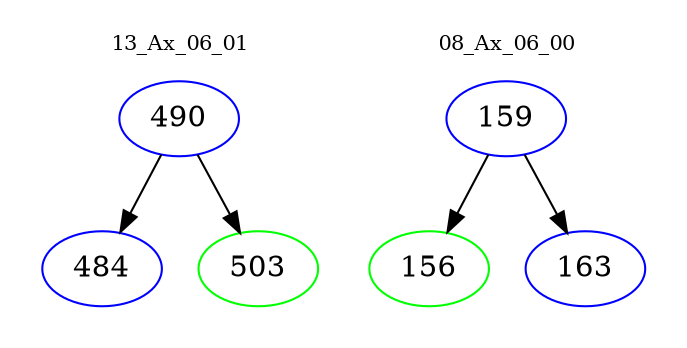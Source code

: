 digraph{
subgraph cluster_0 {
color = white
label = "13_Ax_06_01";
fontsize=10;
T0_490 [label="490", color="blue"]
T0_490 -> T0_484 [color="black"]
T0_484 [label="484", color="blue"]
T0_490 -> T0_503 [color="black"]
T0_503 [label="503", color="green"]
}
subgraph cluster_1 {
color = white
label = "08_Ax_06_00";
fontsize=10;
T1_159 [label="159", color="blue"]
T1_159 -> T1_156 [color="black"]
T1_156 [label="156", color="green"]
T1_159 -> T1_163 [color="black"]
T1_163 [label="163", color="blue"]
}
}
